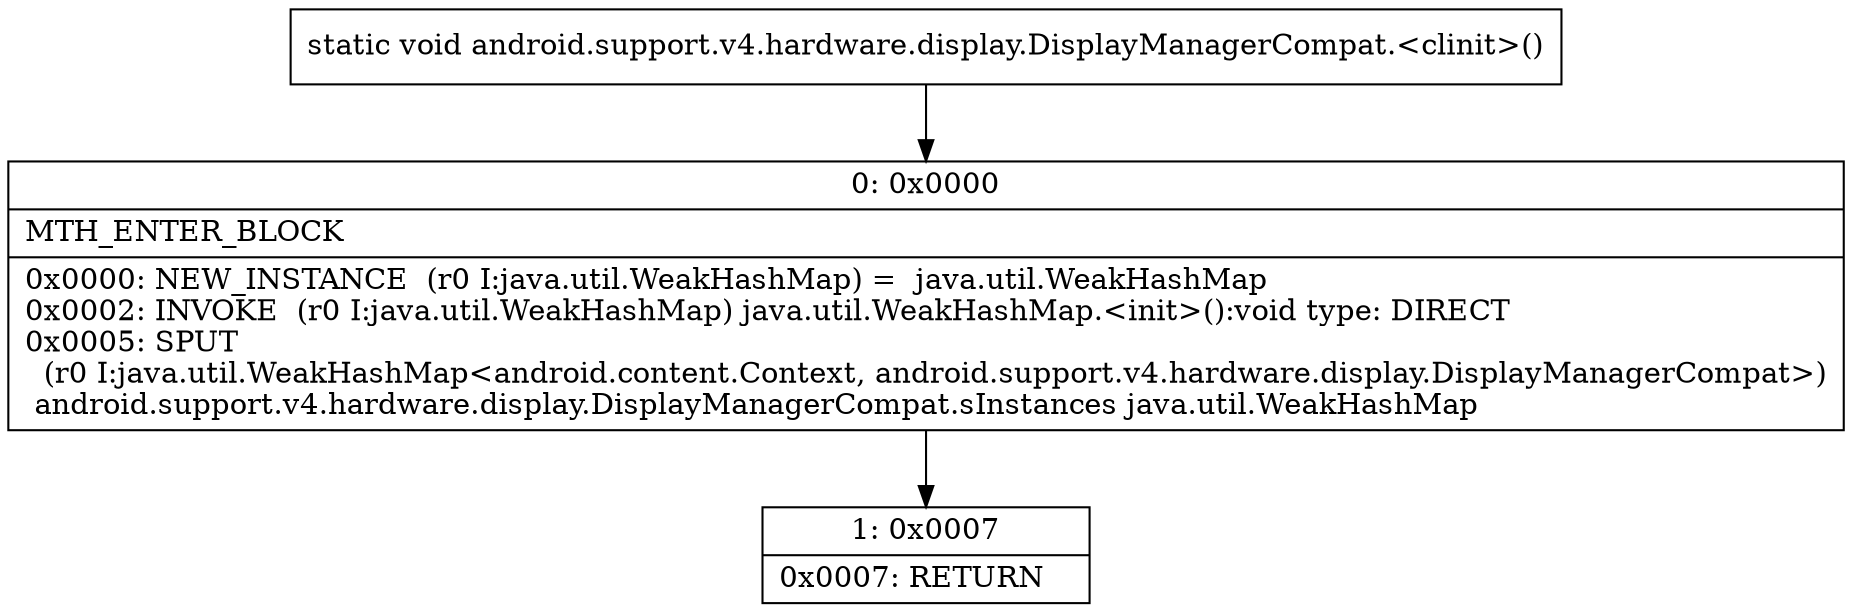 digraph "CFG forandroid.support.v4.hardware.display.DisplayManagerCompat.\<clinit\>()V" {
Node_0 [shape=record,label="{0\:\ 0x0000|MTH_ENTER_BLOCK\l|0x0000: NEW_INSTANCE  (r0 I:java.util.WeakHashMap) =  java.util.WeakHashMap \l0x0002: INVOKE  (r0 I:java.util.WeakHashMap) java.util.WeakHashMap.\<init\>():void type: DIRECT \l0x0005: SPUT  \l  (r0 I:java.util.WeakHashMap\<android.content.Context, android.support.v4.hardware.display.DisplayManagerCompat\>)\l android.support.v4.hardware.display.DisplayManagerCompat.sInstances java.util.WeakHashMap \l}"];
Node_1 [shape=record,label="{1\:\ 0x0007|0x0007: RETURN   \l}"];
MethodNode[shape=record,label="{static void android.support.v4.hardware.display.DisplayManagerCompat.\<clinit\>() }"];
MethodNode -> Node_0;
Node_0 -> Node_1;
}


